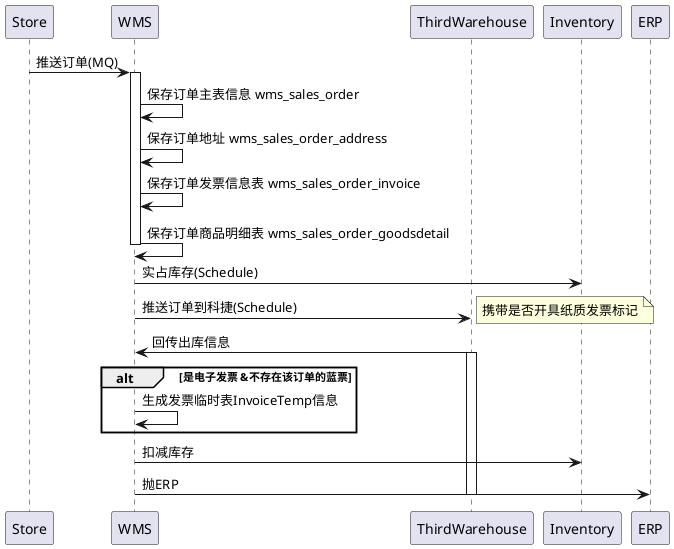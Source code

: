 @startuml

participant Store
participant WMS
participant ThirdWarehouse
participant "Inventory" as inv
participant "ERP" as erp
Store -> WMS: 推送订单(MQ)
activate WMS
WMS -> WMS: 保存订单主表信息 wms_sales_order
WMS -> WMS: 保存订单地址 wms_sales_order_address
WMS -> WMS: 保存订单发票信息表 wms_sales_order_invoice
WMS -> WMS: 保存订单商品明细表 wms_sales_order_goodsdetail
deactivate WMS
WMS -> inv : 实占库存(Schedule)
WMS -> ThirdWarehouse: 推送订单到科捷(Schedule)
note right
携带是否开具纸质发票标记
end note
WMS <- ThirdWarehouse: 回传出库信息
activate ThirdWarehouse
alt 是电子发票 &不存在该订单的蓝票
    WMS->WMS:生成发票临时表InvoiceTemp信息
end
WMS-> inv : 扣减库存
WMS-> erp : 抛ERP
deactivate ThirdWarehouse

@enduml